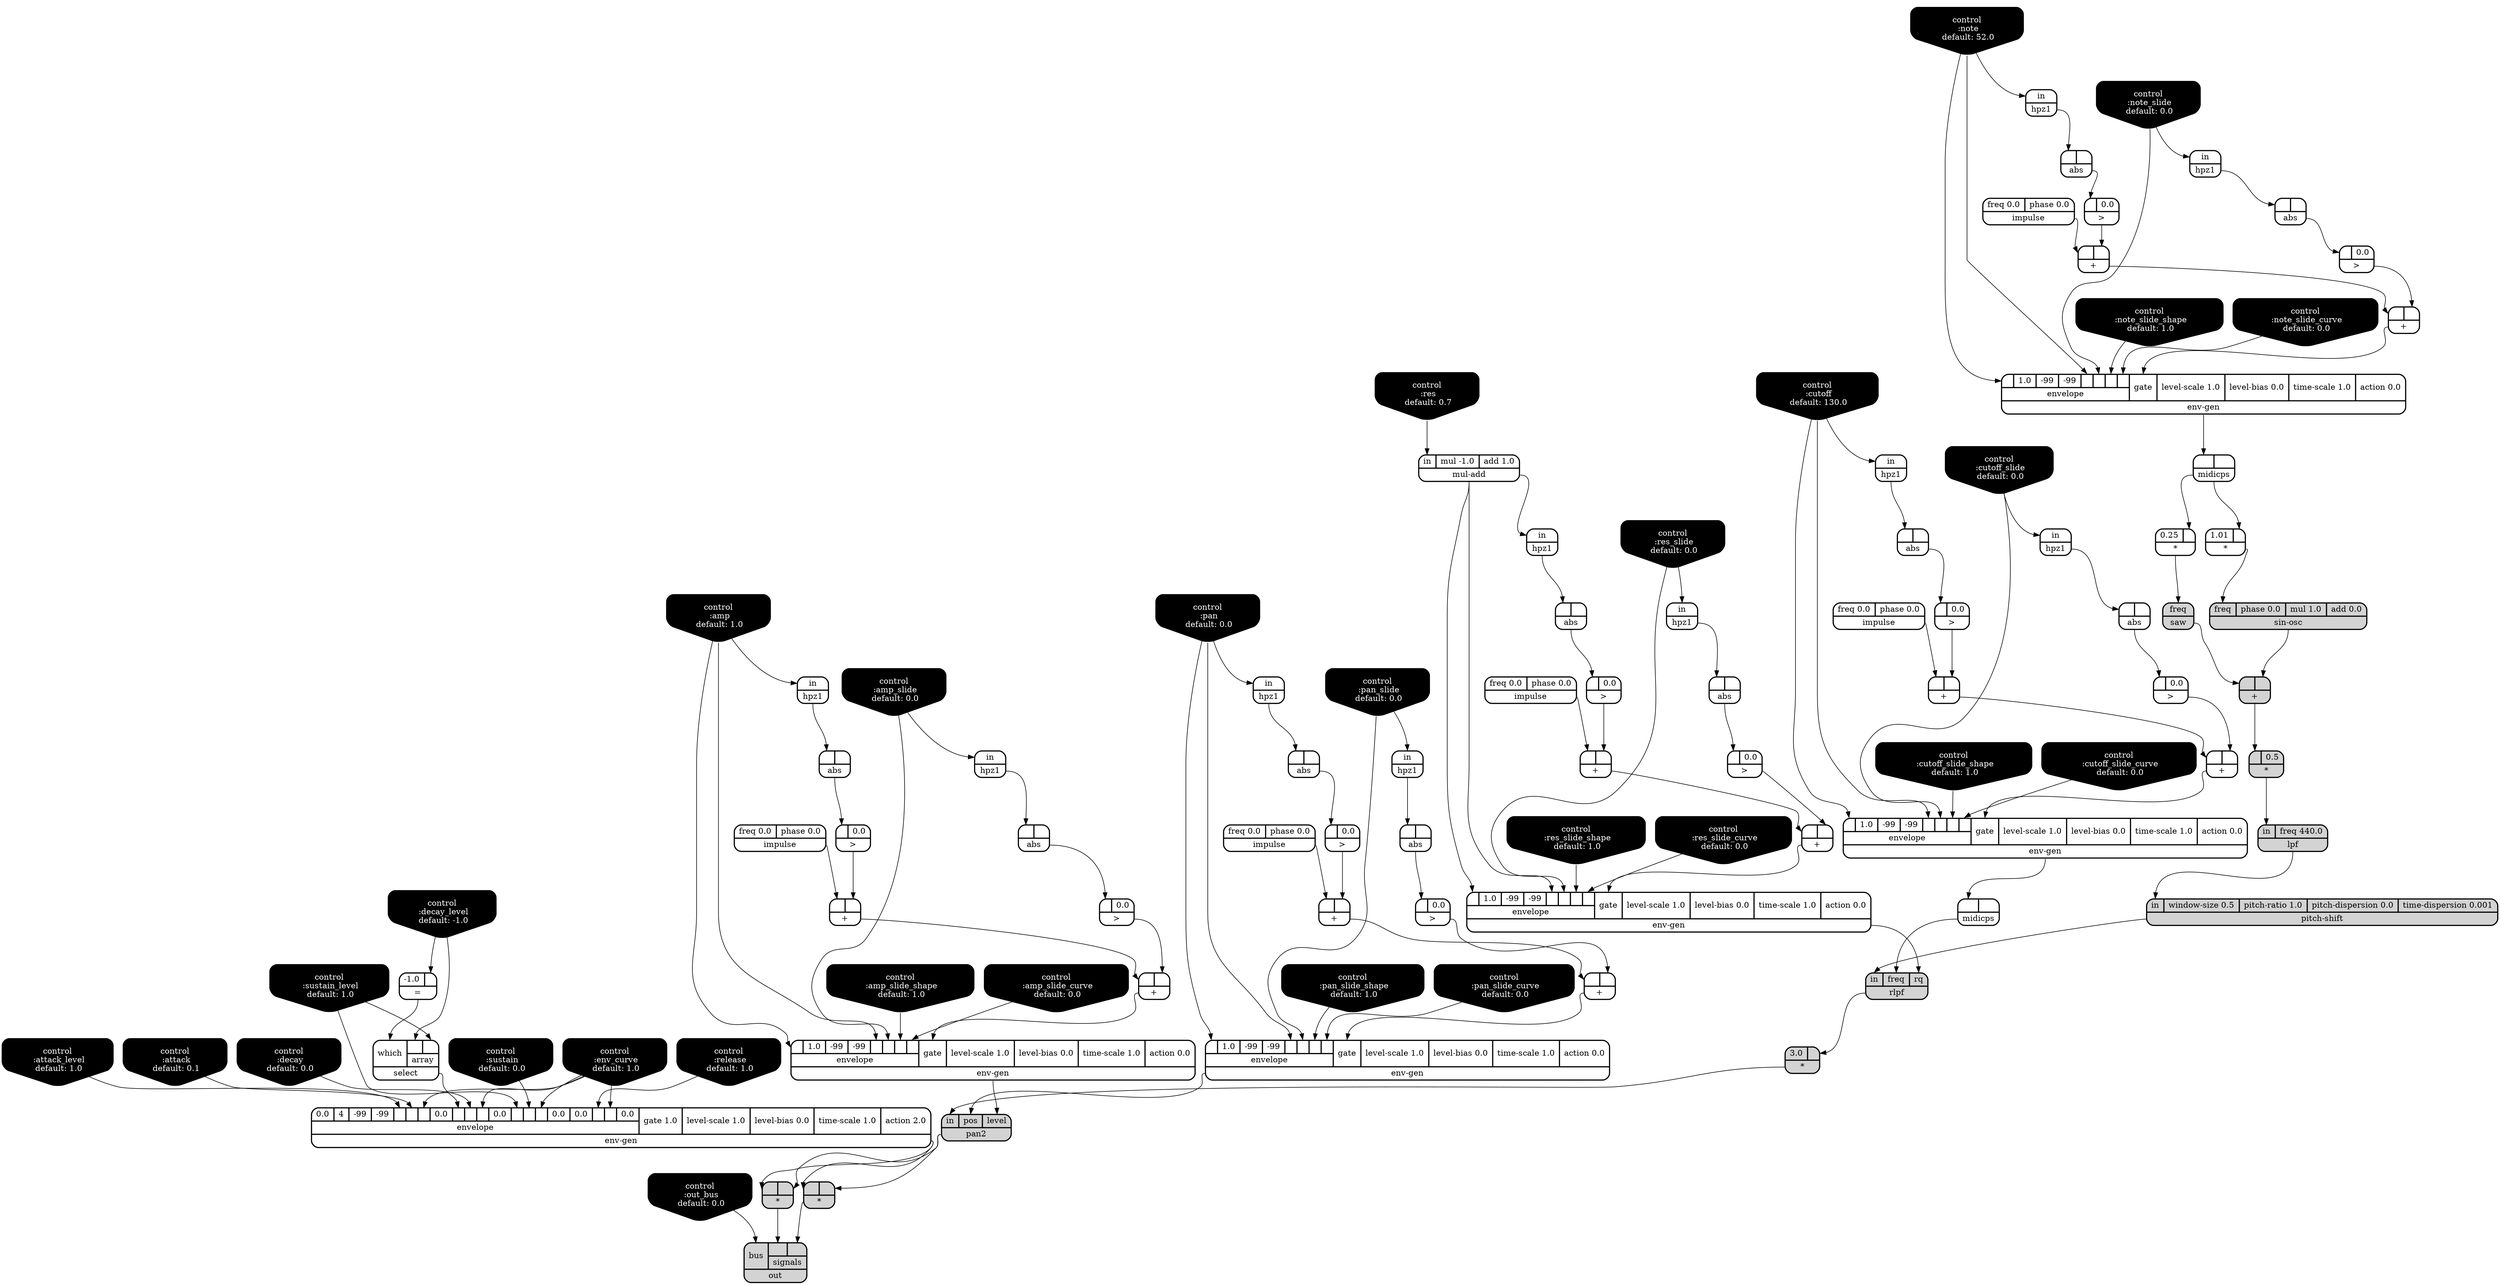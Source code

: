 digraph synthdef {
43 [label = "{{ <a> 0.25|<b> } |<__UG_NAME__>* }" style="bold, rounded" shape=record rankdir=LR];
45 [label = "{{ <a> 1.01|<b> } |<__UG_NAME__>* }" style="bold, rounded" shape=record rankdir=LR];
48 [label = "{{ <a> |<b> 0.5} |<__UG_NAME__>* }" style="filled, bold, rounded"  shape=record rankdir=LR];
75 [label = "{{ <a> 3.0|<b> } |<__UG_NAME__>* }" style="filled, bold, rounded"  shape=record rankdir=LR];
96 [label = "{{ <a> |<b> } |<__UG_NAME__>* }" style="filled, bold, rounded"  shape=record rankdir=LR];
97 [label = "{{ <a> |<b> } |<__UG_NAME__>* }" style="filled, bold, rounded"  shape=record rankdir=LR];
36 [label = "{{ <a> |<b> } |<__UG_NAME__>+ }" style="bold, rounded" shape=record rankdir=LR];
40 [label = "{{ <a> |<b> } |<__UG_NAME__>+ }" style="bold, rounded" shape=record rankdir=LR];
47 [label = "{{ <a> |<b> } |<__UG_NAME__>+ }" style="filled, bold, rounded"  shape=record rankdir=LR];
60 [label = "{{ <a> |<b> } |<__UG_NAME__>+ }" style="bold, rounded" shape=record rankdir=LR];
64 [label = "{{ <a> |<b> } |<__UG_NAME__>+ }" style="bold, rounded" shape=record rankdir=LR];
68 [label = "{{ <a> |<b> } |<__UG_NAME__>+ }" style="bold, rounded" shape=record rankdir=LR];
72 [label = "{{ <a> |<b> } |<__UG_NAME__>+ }" style="bold, rounded" shape=record rankdir=LR];
77 [label = "{{ <a> |<b> } |<__UG_NAME__>+ }" style="bold, rounded" shape=record rankdir=LR];
81 [label = "{{ <a> |<b> } |<__UG_NAME__>+ }" style="bold, rounded" shape=record rankdir=LR];
89 [label = "{{ <a> |<b> } |<__UG_NAME__>+ }" style="bold, rounded" shape=record rankdir=LR];
93 [label = "{{ <a> |<b> } |<__UG_NAME__>+ }" style="bold, rounded" shape=record rankdir=LR];
31 [label = "{{ <a> -1.0|<b> } |<__UG_NAME__>= }" style="bold, rounded" shape=record rankdir=LR];
35 [label = "{{ <a> |<b> 0.0} |<__UG_NAME__>\> }" style="bold, rounded" shape=record rankdir=LR];
39 [label = "{{ <a> |<b> 0.0} |<__UG_NAME__>\> }" style="bold, rounded" shape=record rankdir=LR];
52 [label = "{{ <a> |<b> 0.0} |<__UG_NAME__>\> }" style="bold, rounded" shape=record rankdir=LR];
55 [label = "{{ <a> |<b> 0.0} |<__UG_NAME__>\> }" style="bold, rounded" shape=record rankdir=LR];
59 [label = "{{ <a> |<b> 0.0} |<__UG_NAME__>\> }" style="bold, rounded" shape=record rankdir=LR];
63 [label = "{{ <a> |<b> 0.0} |<__UG_NAME__>\> }" style="bold, rounded" shape=record rankdir=LR];
71 [label = "{{ <a> |<b> 0.0} |<__UG_NAME__>\> }" style="bold, rounded" shape=record rankdir=LR];
80 [label = "{{ <a> |<b> 0.0} |<__UG_NAME__>\> }" style="bold, rounded" shape=record rankdir=LR];
88 [label = "{{ <a> |<b> 0.0} |<__UG_NAME__>\> }" style="bold, rounded" shape=record rankdir=LR];
92 [label = "{{ <a> |<b> 0.0} |<__UG_NAME__>\> }" style="bold, rounded" shape=record rankdir=LR];
34 [label = "{{ <a> |<b> } |<__UG_NAME__>abs }" style="bold, rounded" shape=record rankdir=LR];
38 [label = "{{ <a> |<b> } |<__UG_NAME__>abs }" style="bold, rounded" shape=record rankdir=LR];
51 [label = "{{ <a> |<b> } |<__UG_NAME__>abs }" style="bold, rounded" shape=record rankdir=LR];
54 [label = "{{ <a> |<b> } |<__UG_NAME__>abs }" style="bold, rounded" shape=record rankdir=LR];
58 [label = "{{ <a> |<b> } |<__UG_NAME__>abs }" style="bold, rounded" shape=record rankdir=LR];
62 [label = "{{ <a> |<b> } |<__UG_NAME__>abs }" style="bold, rounded" shape=record rankdir=LR];
70 [label = "{{ <a> |<b> } |<__UG_NAME__>abs }" style="bold, rounded" shape=record rankdir=LR];
79 [label = "{{ <a> |<b> } |<__UG_NAME__>abs }" style="bold, rounded" shape=record rankdir=LR];
87 [label = "{{ <a> |<b> } |<__UG_NAME__>abs }" style="bold, rounded" shape=record rankdir=LR];
91 [label = "{{ <a> |<b> } |<__UG_NAME__>abs }" style="bold, rounded" shape=record rankdir=LR];
0 [label = "control
 :out_bus
 default: 0.0" shape=invhouse style="rounded, filled, bold" fillcolor=black fontcolor=white ]; 
1 [label = "control
 :note
 default: 52.0" shape=invhouse style="rounded, filled, bold" fillcolor=black fontcolor=white ]; 
2 [label = "control
 :note_slide
 default: 0.0" shape=invhouse style="rounded, filled, bold" fillcolor=black fontcolor=white ]; 
3 [label = "control
 :note_slide_shape
 default: 1.0" shape=invhouse style="rounded, filled, bold" fillcolor=black fontcolor=white ]; 
4 [label = "control
 :note_slide_curve
 default: 0.0" shape=invhouse style="rounded, filled, bold" fillcolor=black fontcolor=white ]; 
5 [label = "control
 :pan
 default: 0.0" shape=invhouse style="rounded, filled, bold" fillcolor=black fontcolor=white ]; 
6 [label = "control
 :pan_slide
 default: 0.0" shape=invhouse style="rounded, filled, bold" fillcolor=black fontcolor=white ]; 
7 [label = "control
 :pan_slide_shape
 default: 1.0" shape=invhouse style="rounded, filled, bold" fillcolor=black fontcolor=white ]; 
8 [label = "control
 :pan_slide_curve
 default: 0.0" shape=invhouse style="rounded, filled, bold" fillcolor=black fontcolor=white ]; 
9 [label = "control
 :amp
 default: 1.0" shape=invhouse style="rounded, filled, bold" fillcolor=black fontcolor=white ]; 
10 [label = "control
 :amp_slide
 default: 0.0" shape=invhouse style="rounded, filled, bold" fillcolor=black fontcolor=white ]; 
11 [label = "control
 :amp_slide_shape
 default: 1.0" shape=invhouse style="rounded, filled, bold" fillcolor=black fontcolor=white ]; 
12 [label = "control
 :amp_slide_curve
 default: 0.0" shape=invhouse style="rounded, filled, bold" fillcolor=black fontcolor=white ]; 
13 [label = "control
 :attack
 default: 0.1" shape=invhouse style="rounded, filled, bold" fillcolor=black fontcolor=white ]; 
14 [label = "control
 :decay
 default: 0.0" shape=invhouse style="rounded, filled, bold" fillcolor=black fontcolor=white ]; 
15 [label = "control
 :sustain
 default: 0.0" shape=invhouse style="rounded, filled, bold" fillcolor=black fontcolor=white ]; 
16 [label = "control
 :release
 default: 1.0" shape=invhouse style="rounded, filled, bold" fillcolor=black fontcolor=white ]; 
17 [label = "control
 :attack_level
 default: 1.0" shape=invhouse style="rounded, filled, bold" fillcolor=black fontcolor=white ]; 
18 [label = "control
 :decay_level
 default: -1.0" shape=invhouse style="rounded, filled, bold" fillcolor=black fontcolor=white ]; 
19 [label = "control
 :sustain_level
 default: 1.0" shape=invhouse style="rounded, filled, bold" fillcolor=black fontcolor=white ]; 
20 [label = "control
 :env_curve
 default: 1.0" shape=invhouse style="rounded, filled, bold" fillcolor=black fontcolor=white ]; 
21 [label = "control
 :cutoff
 default: 130.0" shape=invhouse style="rounded, filled, bold" fillcolor=black fontcolor=white ]; 
22 [label = "control
 :cutoff_slide
 default: 0.0" shape=invhouse style="rounded, filled, bold" fillcolor=black fontcolor=white ]; 
23 [label = "control
 :cutoff_slide_shape
 default: 1.0" shape=invhouse style="rounded, filled, bold" fillcolor=black fontcolor=white ]; 
24 [label = "control
 :cutoff_slide_curve
 default: 0.0" shape=invhouse style="rounded, filled, bold" fillcolor=black fontcolor=white ]; 
25 [label = "control
 :res
 default: 0.7" shape=invhouse style="rounded, filled, bold" fillcolor=black fontcolor=white ]; 
26 [label = "control
 :res_slide
 default: 0.0" shape=invhouse style="rounded, filled, bold" fillcolor=black fontcolor=white ]; 
27 [label = "control
 :res_slide_shape
 default: 1.0" shape=invhouse style="rounded, filled, bold" fillcolor=black fontcolor=white ]; 
28 [label = "control
 :res_slide_curve
 default: 0.0" shape=invhouse style="rounded, filled, bold" fillcolor=black fontcolor=white ]; 
41 [label = "{{ {{<envelope___control___0>|1.0|-99|-99|<envelope___control___4>|<envelope___control___5>|<envelope___control___6>|<envelope___control___7>}|envelope}|<gate> gate|<level____scale> level-scale 1.0|<level____bias> level-bias 0.0|<time____scale> time-scale 1.0|<action> action 0.0} |<__UG_NAME__>env-gen }" style="bold, rounded" shape=record rankdir=LR];
65 [label = "{{ {{<envelope___control___0>|1.0|-99|-99|<envelope___control___4>|<envelope___control___5>|<envelope___control___6>|<envelope___control___7>}|envelope}|<gate> gate|<level____scale> level-scale 1.0|<level____bias> level-bias 0.0|<time____scale> time-scale 1.0|<action> action 0.0} |<__UG_NAME__>env-gen }" style="bold, rounded" shape=record rankdir=LR];
73 [label = "{{ {{<envelope___mul____add___0>|1.0|-99|-99|<envelope___mul____add___4>|<envelope___control___5>|<envelope___control___6>|<envelope___control___7>}|envelope}|<gate> gate|<level____scale> level-scale 1.0|<level____bias> level-bias 0.0|<time____scale> time-scale 1.0|<action> action 0.0} |<__UG_NAME__>env-gen }" style="bold, rounded" shape=record rankdir=LR];
82 [label = "{{ {{<envelope___control___0>|1.0|-99|-99|<envelope___control___4>|<envelope___control___5>|<envelope___control___6>|<envelope___control___7>}|envelope}|<gate> gate|<level____scale> level-scale 1.0|<level____bias> level-bias 0.0|<time____scale> time-scale 1.0|<action> action 0.0} |<__UG_NAME__>env-gen }" style="bold, rounded" shape=record rankdir=LR];
84 [label = "{{ {{0.0|4|-99|-99|<envelope___control___4>|<envelope___control___5>|<envelope___control___6>|0.0|<envelope___select___8>|<envelope___control___9>|<envelope___control___10>|0.0|<envelope___control___12>|<envelope___control___13>|<envelope___control___14>|0.0|0.0|<envelope___control___17>|<envelope___control___18>|0.0}|envelope}|<gate> gate 1.0|<level____scale> level-scale 1.0|<level____bias> level-bias 0.0|<time____scale> time-scale 1.0|<action> action 2.0} |<__UG_NAME__>env-gen }" style="bold, rounded" shape=record rankdir=LR];
94 [label = "{{ {{<envelope___control___0>|1.0|-99|-99|<envelope___control___4>|<envelope___control___5>|<envelope___control___6>|<envelope___control___7>}|envelope}|<gate> gate|<level____scale> level-scale 1.0|<level____bias> level-bias 0.0|<time____scale> time-scale 1.0|<action> action 0.0} |<__UG_NAME__>env-gen }" style="bold, rounded" shape=record rankdir=LR];
30 [label = "{{ <in> in} |<__UG_NAME__>hpz1 }" style="bold, rounded" shape=record rankdir=LR];
33 [label = "{{ <in> in} |<__UG_NAME__>hpz1 }" style="bold, rounded" shape=record rankdir=LR];
37 [label = "{{ <in> in} |<__UG_NAME__>hpz1 }" style="bold, rounded" shape=record rankdir=LR];
53 [label = "{{ <in> in} |<__UG_NAME__>hpz1 }" style="bold, rounded" shape=record rankdir=LR];
57 [label = "{{ <in> in} |<__UG_NAME__>hpz1 }" style="bold, rounded" shape=record rankdir=LR];
61 [label = "{{ <in> in} |<__UG_NAME__>hpz1 }" style="bold, rounded" shape=record rankdir=LR];
69 [label = "{{ <in> in} |<__UG_NAME__>hpz1 }" style="bold, rounded" shape=record rankdir=LR];
78 [label = "{{ <in> in} |<__UG_NAME__>hpz1 }" style="bold, rounded" shape=record rankdir=LR];
86 [label = "{{ <in> in} |<__UG_NAME__>hpz1 }" style="bold, rounded" shape=record rankdir=LR];
90 [label = "{{ <in> in} |<__UG_NAME__>hpz1 }" style="bold, rounded" shape=record rankdir=LR];
32 [label = "{{ <freq> freq 0.0|<phase> phase 0.0} |<__UG_NAME__>impulse }" style="bold, rounded" shape=record rankdir=LR];
56 [label = "{{ <freq> freq 0.0|<phase> phase 0.0} |<__UG_NAME__>impulse }" style="bold, rounded" shape=record rankdir=LR];
67 [label = "{{ <freq> freq 0.0|<phase> phase 0.0} |<__UG_NAME__>impulse }" style="bold, rounded" shape=record rankdir=LR];
76 [label = "{{ <freq> freq 0.0|<phase> phase 0.0} |<__UG_NAME__>impulse }" style="bold, rounded" shape=record rankdir=LR];
85 [label = "{{ <freq> freq 0.0|<phase> phase 0.0} |<__UG_NAME__>impulse }" style="bold, rounded" shape=record rankdir=LR];
49 [label = "{{ <in> in|<freq> freq 440.0} |<__UG_NAME__>lpf }" style="filled, bold, rounded"  shape=record rankdir=LR];
42 [label = "{{ <a> |<b> } |<__UG_NAME__>midicps }" style="bold, rounded" shape=record rankdir=LR];
66 [label = "{{ <a> |<b> } |<__UG_NAME__>midicps }" style="bold, rounded" shape=record rankdir=LR];
29 [label = "{{ <in> in|<mul> mul -1.0|<add> add 1.0} |<__UG_NAME__>mul-add }" style="bold, rounded" shape=record rankdir=LR];
98 [label = "{{ <bus> bus|{{<signals___binary____op____u____gen___0>|<signals___binary____op____u____gen___1>}|signals}} |<__UG_NAME__>out }" style="filled, bold, rounded"  shape=record rankdir=LR];
95 [label = "{{ <in> in|<pos> pos|<level> level} |<__UG_NAME__>pan2 }" style="filled, bold, rounded"  shape=record rankdir=LR];
50 [label = "{{ <in> in|<window____size> window-size 0.5|<pitch____ratio> pitch-ratio 1.0|<pitch____dispersion> pitch-dispersion 0.0|<time____dispersion> time-dispersion 0.001} |<__UG_NAME__>pitch-shift }" style="filled, bold, rounded"  shape=record rankdir=LR];
74 [label = "{{ <in> in|<freq> freq|<rq> rq} |<__UG_NAME__>rlpf }" style="filled, bold, rounded"  shape=record rankdir=LR];
44 [label = "{{ <freq> freq} |<__UG_NAME__>saw }" style="filled, bold, rounded"  shape=record rankdir=LR];
83 [label = "{{ <which> which|{{<array___control___0>|<array___control___1>}|array}} |<__UG_NAME__>select }" style="bold, rounded" shape=record rankdir=LR];
46 [label = "{{ <freq> freq|<phase> phase 0.0|<mul> mul 1.0|<add> add 0.0} |<__UG_NAME__>sin-osc }" style="filled, bold, rounded"  shape=record rankdir=LR];

42:__UG_NAME__ -> 43:b ;
42:__UG_NAME__ -> 45:b ;
47:__UG_NAME__ -> 48:a ;
74:__UG_NAME__ -> 75:b ;
95:__UG_NAME__ -> 96:b ;
84:__UG_NAME__ -> 96:a ;
95:__UG_NAME__ -> 97:b ;
84:__UG_NAME__ -> 97:a ;
35:__UG_NAME__ -> 36:b ;
32:__UG_NAME__ -> 36:a ;
39:__UG_NAME__ -> 40:b ;
36:__UG_NAME__ -> 40:a ;
46:__UG_NAME__ -> 47:b ;
44:__UG_NAME__ -> 47:a ;
59:__UG_NAME__ -> 60:b ;
56:__UG_NAME__ -> 60:a ;
63:__UG_NAME__ -> 64:b ;
60:__UG_NAME__ -> 64:a ;
52:__UG_NAME__ -> 68:b ;
67:__UG_NAME__ -> 68:a ;
71:__UG_NAME__ -> 72:b ;
68:__UG_NAME__ -> 72:a ;
55:__UG_NAME__ -> 77:b ;
76:__UG_NAME__ -> 77:a ;
80:__UG_NAME__ -> 81:b ;
77:__UG_NAME__ -> 81:a ;
88:__UG_NAME__ -> 89:b ;
85:__UG_NAME__ -> 89:a ;
92:__UG_NAME__ -> 93:b ;
89:__UG_NAME__ -> 93:a ;
18:__UG_NAME__ -> 31:b ;
34:__UG_NAME__ -> 35:a ;
38:__UG_NAME__ -> 39:a ;
51:__UG_NAME__ -> 52:a ;
54:__UG_NAME__ -> 55:a ;
58:__UG_NAME__ -> 59:a ;
62:__UG_NAME__ -> 63:a ;
70:__UG_NAME__ -> 71:a ;
79:__UG_NAME__ -> 80:a ;
87:__UG_NAME__ -> 88:a ;
91:__UG_NAME__ -> 92:a ;
33:__UG_NAME__ -> 34:a ;
37:__UG_NAME__ -> 38:a ;
30:__UG_NAME__ -> 51:a ;
53:__UG_NAME__ -> 54:a ;
57:__UG_NAME__ -> 58:a ;
61:__UG_NAME__ -> 62:a ;
69:__UG_NAME__ -> 70:a ;
78:__UG_NAME__ -> 79:a ;
86:__UG_NAME__ -> 87:a ;
90:__UG_NAME__ -> 91:a ;
40:__UG_NAME__ -> 41:gate ;
1:__UG_NAME__ -> 41:envelope___control___0 ;
1:__UG_NAME__ -> 41:envelope___control___4 ;
2:__UG_NAME__ -> 41:envelope___control___5 ;
3:__UG_NAME__ -> 41:envelope___control___6 ;
4:__UG_NAME__ -> 41:envelope___control___7 ;
64:__UG_NAME__ -> 65:gate ;
21:__UG_NAME__ -> 65:envelope___control___0 ;
21:__UG_NAME__ -> 65:envelope___control___4 ;
22:__UG_NAME__ -> 65:envelope___control___5 ;
23:__UG_NAME__ -> 65:envelope___control___6 ;
24:__UG_NAME__ -> 65:envelope___control___7 ;
72:__UG_NAME__ -> 73:gate ;
29:__UG_NAME__ -> 73:envelope___mul____add___0 ;
29:__UG_NAME__ -> 73:envelope___mul____add___4 ;
26:__UG_NAME__ -> 73:envelope___control___5 ;
27:__UG_NAME__ -> 73:envelope___control___6 ;
28:__UG_NAME__ -> 73:envelope___control___7 ;
81:__UG_NAME__ -> 82:gate ;
9:__UG_NAME__ -> 82:envelope___control___0 ;
9:__UG_NAME__ -> 82:envelope___control___4 ;
10:__UG_NAME__ -> 82:envelope___control___5 ;
11:__UG_NAME__ -> 82:envelope___control___6 ;
12:__UG_NAME__ -> 82:envelope___control___7 ;
17:__UG_NAME__ -> 84:envelope___control___4 ;
13:__UG_NAME__ -> 84:envelope___control___5 ;
20:__UG_NAME__ -> 84:envelope___control___6 ;
83:__UG_NAME__ -> 84:envelope___select___8 ;
14:__UG_NAME__ -> 84:envelope___control___9 ;
20:__UG_NAME__ -> 84:envelope___control___10 ;
19:__UG_NAME__ -> 84:envelope___control___12 ;
15:__UG_NAME__ -> 84:envelope___control___13 ;
20:__UG_NAME__ -> 84:envelope___control___14 ;
16:__UG_NAME__ -> 84:envelope___control___17 ;
20:__UG_NAME__ -> 84:envelope___control___18 ;
93:__UG_NAME__ -> 94:gate ;
5:__UG_NAME__ -> 94:envelope___control___0 ;
5:__UG_NAME__ -> 94:envelope___control___4 ;
6:__UG_NAME__ -> 94:envelope___control___5 ;
7:__UG_NAME__ -> 94:envelope___control___6 ;
8:__UG_NAME__ -> 94:envelope___control___7 ;
29:__UG_NAME__ -> 30:in ;
1:__UG_NAME__ -> 33:in ;
2:__UG_NAME__ -> 37:in ;
9:__UG_NAME__ -> 53:in ;
21:__UG_NAME__ -> 57:in ;
22:__UG_NAME__ -> 61:in ;
26:__UG_NAME__ -> 69:in ;
10:__UG_NAME__ -> 78:in ;
5:__UG_NAME__ -> 86:in ;
6:__UG_NAME__ -> 90:in ;
48:__UG_NAME__ -> 49:in ;
41:__UG_NAME__ -> 42:a ;
65:__UG_NAME__ -> 66:a ;
25:__UG_NAME__ -> 29:in ;
96:__UG_NAME__ -> 98:signals___binary____op____u____gen___0 ;
97:__UG_NAME__ -> 98:signals___binary____op____u____gen___1 ;
0:__UG_NAME__ -> 98:bus ;
82:__UG_NAME__ -> 95:level ;
94:__UG_NAME__ -> 95:pos ;
75:__UG_NAME__ -> 95:in ;
49:__UG_NAME__ -> 50:in ;
73:__UG_NAME__ -> 74:rq ;
66:__UG_NAME__ -> 74:freq ;
50:__UG_NAME__ -> 74:in ;
43:__UG_NAME__ -> 44:freq ;
18:__UG_NAME__ -> 83:array___control___0 ;
19:__UG_NAME__ -> 83:array___control___1 ;
31:__UG_NAME__ -> 83:which ;
45:__UG_NAME__ -> 46:freq ;

}